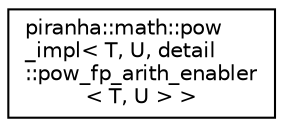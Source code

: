 digraph "Graphical Class Hierarchy"
{
  edge [fontname="Helvetica",fontsize="10",labelfontname="Helvetica",labelfontsize="10"];
  node [fontname="Helvetica",fontsize="10",shape=record];
  rankdir="LR";
  Node0 [label="piranha::math::pow\l_impl\< T, U, detail\l::pow_fp_arith_enabler\l\< T, U \> \>",height=0.2,width=0.4,color="black", fillcolor="white", style="filled",URL="$structpiranha_1_1math_1_1pow__impl_3_01_t_00_01_u_00_01detail_1_1pow__fp__arith__enabler_3_01_t_00_01_u_01_4_01_4.html",tooltip="Specialisation of the piranha::math::pow() functor for arithmetic and floating-point types..."];
}
